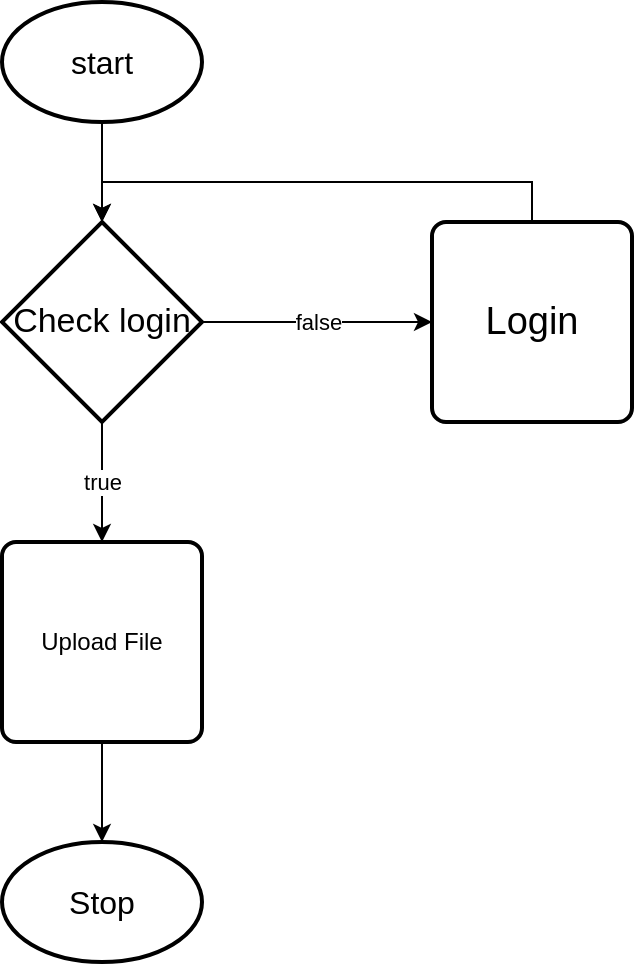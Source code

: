 <mxfile version="21.8.1" type="github">
  <diagram name="Page-1" id="nDi3K2-DmWgYyA50z-ad">
    <mxGraphModel dx="880" dy="438" grid="1" gridSize="10" guides="1" tooltips="1" connect="1" arrows="1" fold="1" page="1" pageScale="1" pageWidth="850" pageHeight="1100" math="0" shadow="0">
      <root>
        <mxCell id="0" />
        <mxCell id="1" parent="0" />
        <mxCell id="1MM2bpCmUslDVCENX9zD-2" value="&lt;font style=&quot;font-size: 16px;&quot;&gt;start&lt;/font&gt;" style="strokeWidth=2;html=1;shape=mxgraph.flowchart.start_1;whiteSpace=wrap;" vertex="1" parent="1">
          <mxGeometry x="375" y="20" width="100" height="60" as="geometry" />
        </mxCell>
        <mxCell id="1MM2bpCmUslDVCENX9zD-5" value="true" style="edgeStyle=orthogonalEdgeStyle;rounded=0;orthogonalLoop=1;jettySize=auto;html=1;exitX=0.5;exitY=1;exitDx=0;exitDy=0;exitPerimeter=0;entryX=0.5;entryY=0;entryDx=0;entryDy=0;" edge="1" parent="1" source="1MM2bpCmUslDVCENX9zD-3" target="1MM2bpCmUslDVCENX9zD-4">
          <mxGeometry relative="1" as="geometry" />
        </mxCell>
        <mxCell id="1MM2bpCmUslDVCENX9zD-8" value="false" style="edgeStyle=orthogonalEdgeStyle;rounded=0;orthogonalLoop=1;jettySize=auto;html=1;exitX=1;exitY=0.5;exitDx=0;exitDy=0;exitPerimeter=0;entryX=0;entryY=0.5;entryDx=0;entryDy=0;" edge="1" parent="1" source="1MM2bpCmUslDVCENX9zD-3" target="1MM2bpCmUslDVCENX9zD-7">
          <mxGeometry relative="1" as="geometry" />
        </mxCell>
        <mxCell id="1MM2bpCmUslDVCENX9zD-3" value="&lt;font style=&quot;font-size: 17px;&quot;&gt;Check login&lt;/font&gt;" style="strokeWidth=2;html=1;shape=mxgraph.flowchart.decision;whiteSpace=wrap;" vertex="1" parent="1">
          <mxGeometry x="375" y="130" width="100" height="100" as="geometry" />
        </mxCell>
        <mxCell id="1MM2bpCmUslDVCENX9zD-4" value="Upload File" style="rounded=1;whiteSpace=wrap;html=1;absoluteArcSize=1;arcSize=14;strokeWidth=2;" vertex="1" parent="1">
          <mxGeometry x="375" y="290" width="100" height="100" as="geometry" />
        </mxCell>
        <mxCell id="1MM2bpCmUslDVCENX9zD-6" style="edgeStyle=orthogonalEdgeStyle;rounded=0;orthogonalLoop=1;jettySize=auto;html=1;exitX=0.5;exitY=1;exitDx=0;exitDy=0;exitPerimeter=0;entryX=0.5;entryY=0;entryDx=0;entryDy=0;entryPerimeter=0;" edge="1" parent="1" source="1MM2bpCmUslDVCENX9zD-2" target="1MM2bpCmUslDVCENX9zD-3">
          <mxGeometry relative="1" as="geometry" />
        </mxCell>
        <mxCell id="1MM2bpCmUslDVCENX9zD-7" value="&lt;font style=&quot;font-size: 19px;&quot;&gt;Login&lt;/font&gt;" style="rounded=1;whiteSpace=wrap;html=1;absoluteArcSize=1;arcSize=14;strokeWidth=2;" vertex="1" parent="1">
          <mxGeometry x="590" y="130" width="100" height="100" as="geometry" />
        </mxCell>
        <mxCell id="1MM2bpCmUslDVCENX9zD-9" style="edgeStyle=orthogonalEdgeStyle;rounded=0;orthogonalLoop=1;jettySize=auto;html=1;exitX=0.5;exitY=0;exitDx=0;exitDy=0;entryX=0.5;entryY=0;entryDx=0;entryDy=0;entryPerimeter=0;" edge="1" parent="1" source="1MM2bpCmUslDVCENX9zD-7" target="1MM2bpCmUslDVCENX9zD-3">
          <mxGeometry relative="1" as="geometry" />
        </mxCell>
        <mxCell id="1MM2bpCmUslDVCENX9zD-10" value="&lt;span style=&quot;font-size: 16px;&quot;&gt;Stop&lt;/span&gt;" style="strokeWidth=2;html=1;shape=mxgraph.flowchart.start_1;whiteSpace=wrap;" vertex="1" parent="1">
          <mxGeometry x="375" y="440" width="100" height="60" as="geometry" />
        </mxCell>
        <mxCell id="1MM2bpCmUslDVCENX9zD-11" style="edgeStyle=orthogonalEdgeStyle;rounded=0;orthogonalLoop=1;jettySize=auto;html=1;exitX=0.5;exitY=1;exitDx=0;exitDy=0;entryX=0.5;entryY=0;entryDx=0;entryDy=0;entryPerimeter=0;" edge="1" parent="1" source="1MM2bpCmUslDVCENX9zD-4" target="1MM2bpCmUslDVCENX9zD-10">
          <mxGeometry relative="1" as="geometry" />
        </mxCell>
      </root>
    </mxGraphModel>
  </diagram>
</mxfile>
